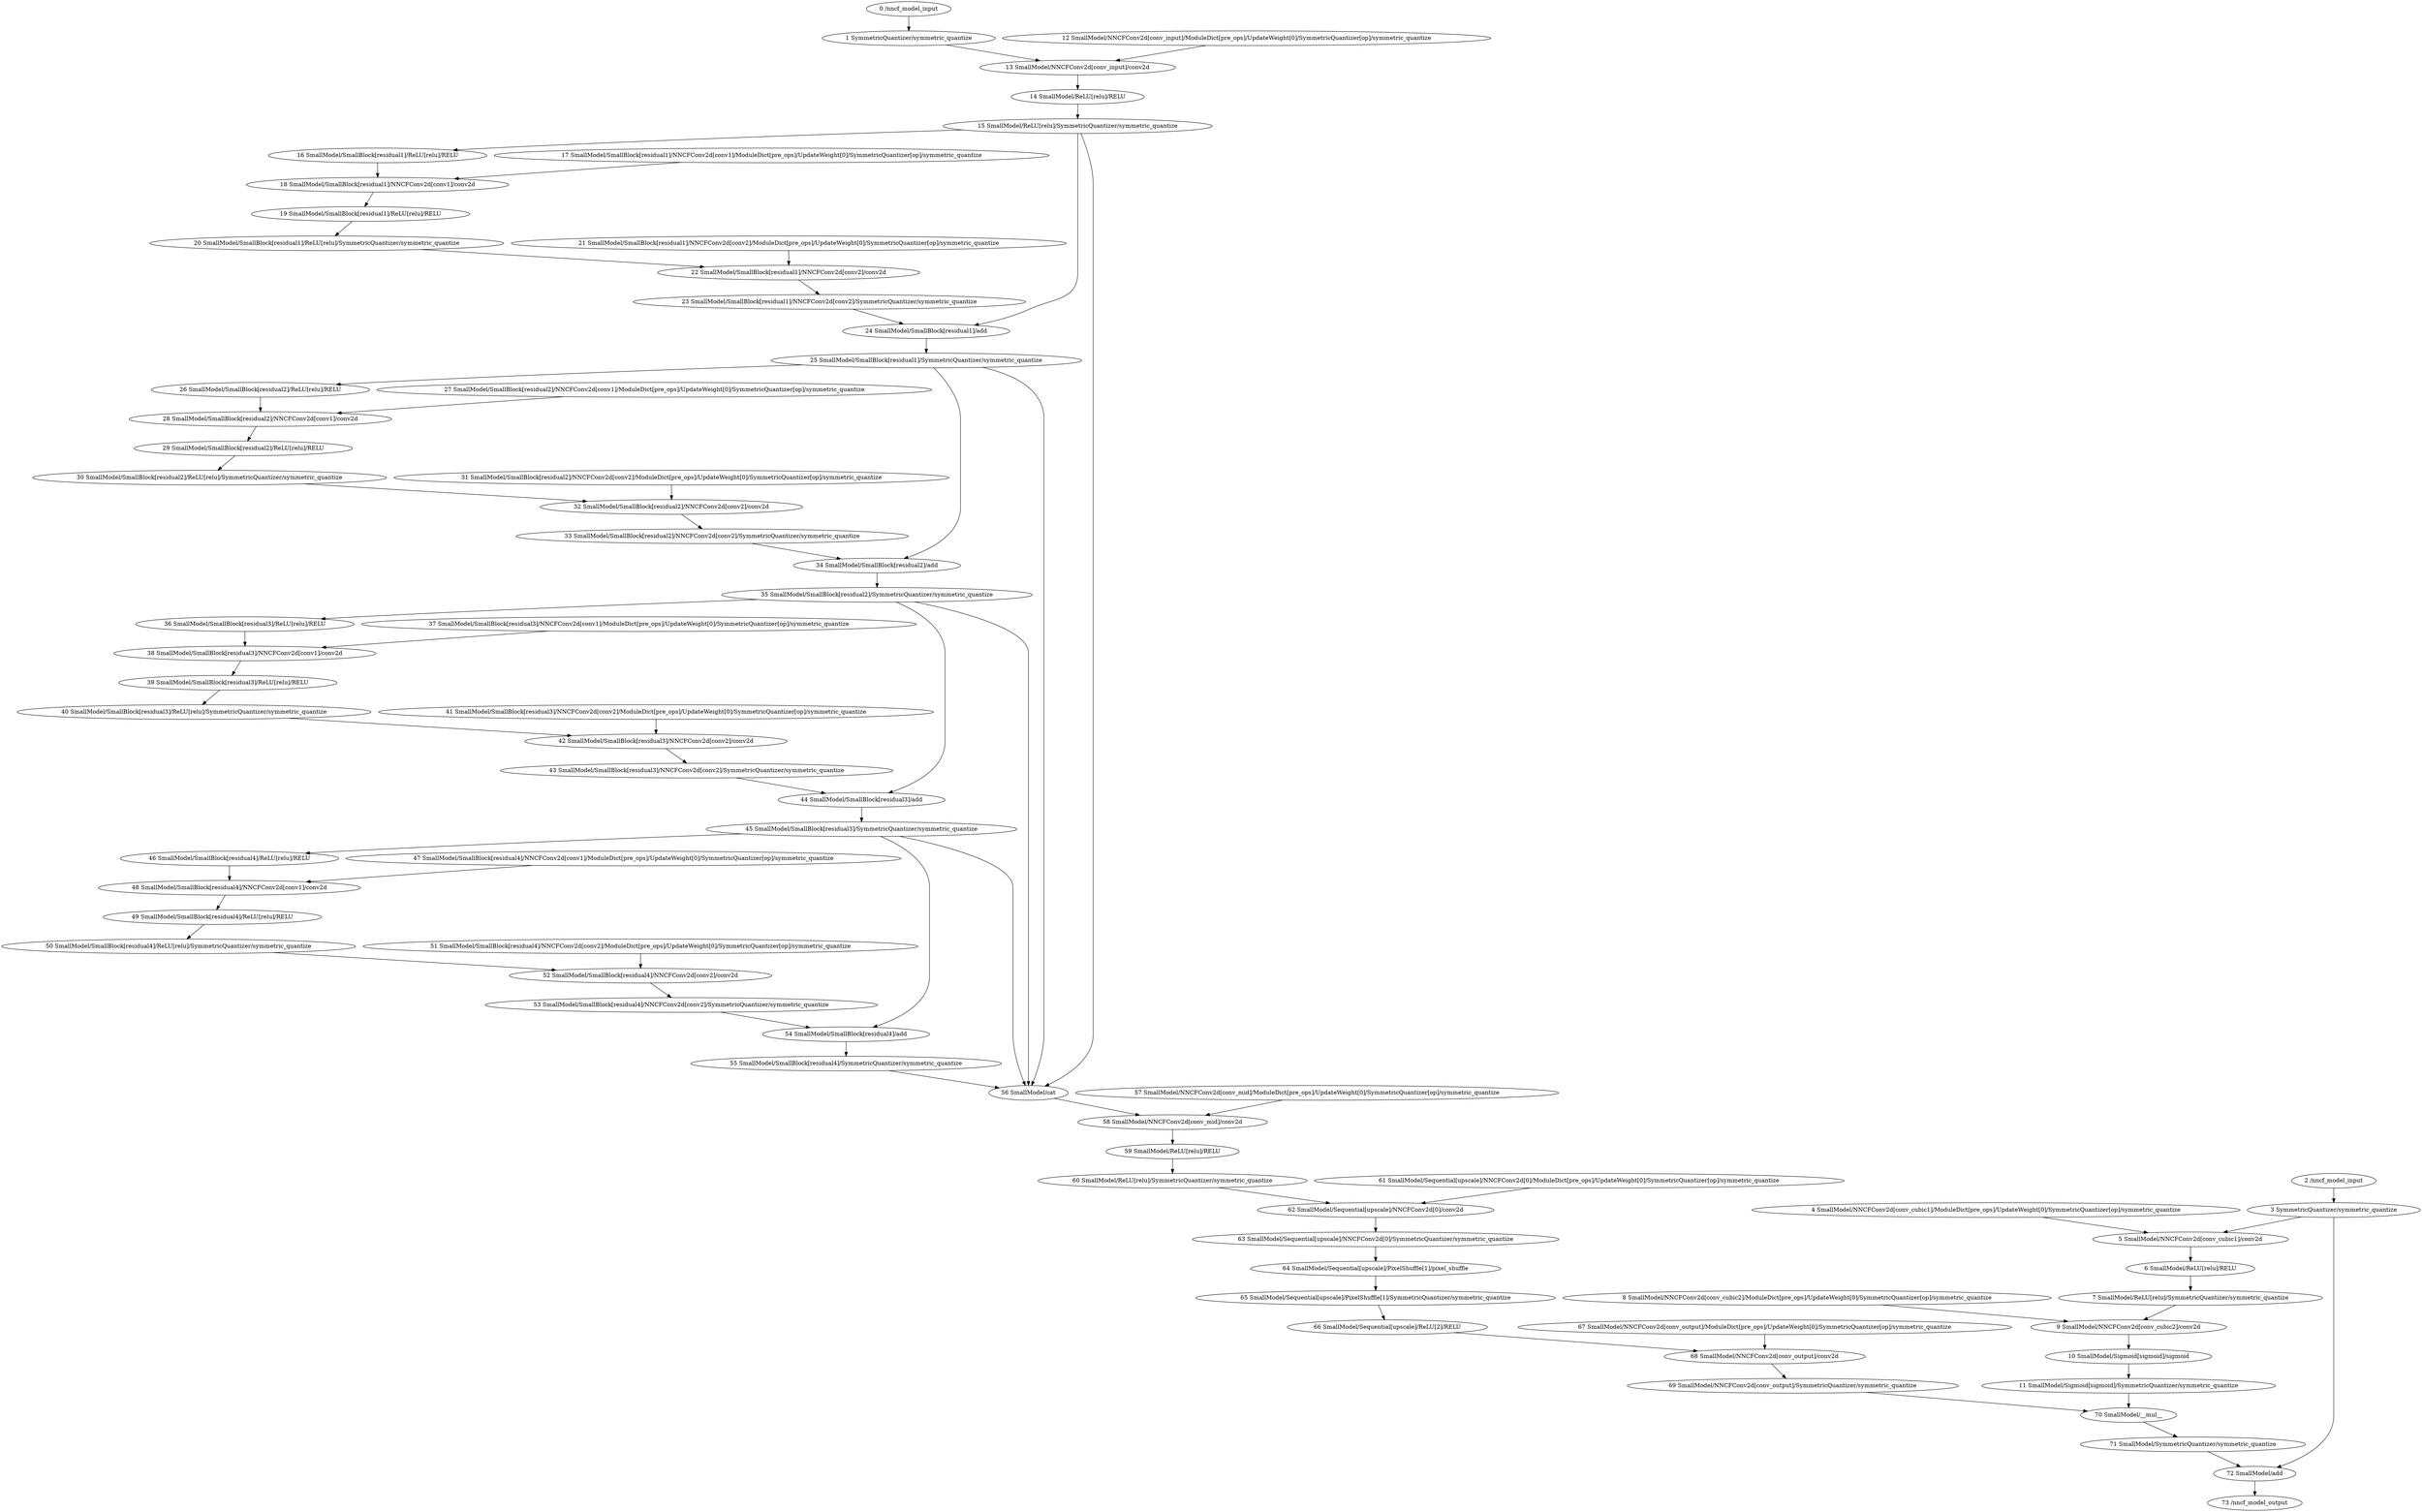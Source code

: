 strict digraph  {
"0 /nncf_model_input" [id=0, scope="", type=nncf_model_input];
"1 SymmetricQuantizer/symmetric_quantize" [id=1, scope=SymmetricQuantizer, type=symmetric_quantize];
"2 /nncf_model_input" [id=2, scope="", type=nncf_model_input];
"3 SymmetricQuantizer/symmetric_quantize" [id=3, scope=SymmetricQuantizer, type=symmetric_quantize];
"4 SmallModel/NNCFConv2d[conv_cubic1]/ModuleDict[pre_ops]/UpdateWeight[0]/SymmetricQuantizer[op]/symmetric_quantize" [id=4, scope="SmallModel/NNCFConv2d[conv_cubic1]/ModuleDict[pre_ops]/UpdateWeight[0]/SymmetricQuantizer[op]", type=symmetric_quantize];
"5 SmallModel/NNCFConv2d[conv_cubic1]/conv2d" [id=5, scope="SmallModel/NNCFConv2d[conv_cubic1]", type=conv2d];
"6 SmallModel/ReLU[relu]/RELU" [id=6, scope="SmallModel/ReLU[relu]", type=RELU];
"7 SmallModel/ReLU[relu]/SymmetricQuantizer/symmetric_quantize" [id=7, scope="SmallModel/ReLU[relu]/SymmetricQuantizer", type=symmetric_quantize];
"8 SmallModel/NNCFConv2d[conv_cubic2]/ModuleDict[pre_ops]/UpdateWeight[0]/SymmetricQuantizer[op]/symmetric_quantize" [id=8, scope="SmallModel/NNCFConv2d[conv_cubic2]/ModuleDict[pre_ops]/UpdateWeight[0]/SymmetricQuantizer[op]", type=symmetric_quantize];
"9 SmallModel/NNCFConv2d[conv_cubic2]/conv2d" [id=9, scope="SmallModel/NNCFConv2d[conv_cubic2]", type=conv2d];
"10 SmallModel/Sigmoid[sigmoid]/sigmoid" [id=10, scope="SmallModel/Sigmoid[sigmoid]", type=sigmoid];
"11 SmallModel/Sigmoid[sigmoid]/SymmetricQuantizer/symmetric_quantize" [id=11, scope="SmallModel/Sigmoid[sigmoid]/SymmetricQuantizer", type=symmetric_quantize];
"12 SmallModel/NNCFConv2d[conv_input]/ModuleDict[pre_ops]/UpdateWeight[0]/SymmetricQuantizer[op]/symmetric_quantize" [id=12, scope="SmallModel/NNCFConv2d[conv_input]/ModuleDict[pre_ops]/UpdateWeight[0]/SymmetricQuantizer[op]", type=symmetric_quantize];
"13 SmallModel/NNCFConv2d[conv_input]/conv2d" [id=13, scope="SmallModel/NNCFConv2d[conv_input]", type=conv2d];
"14 SmallModel/ReLU[relu]/RELU" [id=14, scope="SmallModel/ReLU[relu]", type=RELU];
"15 SmallModel/ReLU[relu]/SymmetricQuantizer/symmetric_quantize" [id=15, scope="SmallModel/ReLU[relu]/SymmetricQuantizer", type=symmetric_quantize];
"16 SmallModel/SmallBlock[residual1]/ReLU[relu]/RELU" [id=16, scope="SmallModel/SmallBlock[residual1]/ReLU[relu]", type=RELU];
"17 SmallModel/SmallBlock[residual1]/NNCFConv2d[conv1]/ModuleDict[pre_ops]/UpdateWeight[0]/SymmetricQuantizer[op]/symmetric_quantize" [id=17, scope="SmallModel/SmallBlock[residual1]/NNCFConv2d[conv1]/ModuleDict[pre_ops]/UpdateWeight[0]/SymmetricQuantizer[op]", type=symmetric_quantize];
"18 SmallModel/SmallBlock[residual1]/NNCFConv2d[conv1]/conv2d" [id=18, scope="SmallModel/SmallBlock[residual1]/NNCFConv2d[conv1]", type=conv2d];
"19 SmallModel/SmallBlock[residual1]/ReLU[relu]/RELU" [id=19, scope="SmallModel/SmallBlock[residual1]/ReLU[relu]", type=RELU];
"20 SmallModel/SmallBlock[residual1]/ReLU[relu]/SymmetricQuantizer/symmetric_quantize" [id=20, scope="SmallModel/SmallBlock[residual1]/ReLU[relu]/SymmetricQuantizer", type=symmetric_quantize];
"21 SmallModel/SmallBlock[residual1]/NNCFConv2d[conv2]/ModuleDict[pre_ops]/UpdateWeight[0]/SymmetricQuantizer[op]/symmetric_quantize" [id=21, scope="SmallModel/SmallBlock[residual1]/NNCFConv2d[conv2]/ModuleDict[pre_ops]/UpdateWeight[0]/SymmetricQuantizer[op]", type=symmetric_quantize];
"22 SmallModel/SmallBlock[residual1]/NNCFConv2d[conv2]/conv2d" [id=22, scope="SmallModel/SmallBlock[residual1]/NNCFConv2d[conv2]", type=conv2d];
"23 SmallModel/SmallBlock[residual1]/NNCFConv2d[conv2]/SymmetricQuantizer/symmetric_quantize" [id=23, scope="SmallModel/SmallBlock[residual1]/NNCFConv2d[conv2]/SymmetricQuantizer", type=symmetric_quantize];
"24 SmallModel/SmallBlock[residual1]/add" [id=24, scope="SmallModel/SmallBlock[residual1]", type=add];
"25 SmallModel/SmallBlock[residual1]/SymmetricQuantizer/symmetric_quantize" [id=25, scope="SmallModel/SmallBlock[residual1]/SymmetricQuantizer", type=symmetric_quantize];
"26 SmallModel/SmallBlock[residual2]/ReLU[relu]/RELU" [id=26, scope="SmallModel/SmallBlock[residual2]/ReLU[relu]", type=RELU];
"27 SmallModel/SmallBlock[residual2]/NNCFConv2d[conv1]/ModuleDict[pre_ops]/UpdateWeight[0]/SymmetricQuantizer[op]/symmetric_quantize" [id=27, scope="SmallModel/SmallBlock[residual2]/NNCFConv2d[conv1]/ModuleDict[pre_ops]/UpdateWeight[0]/SymmetricQuantizer[op]", type=symmetric_quantize];
"28 SmallModel/SmallBlock[residual2]/NNCFConv2d[conv1]/conv2d" [id=28, scope="SmallModel/SmallBlock[residual2]/NNCFConv2d[conv1]", type=conv2d];
"29 SmallModel/SmallBlock[residual2]/ReLU[relu]/RELU" [id=29, scope="SmallModel/SmallBlock[residual2]/ReLU[relu]", type=RELU];
"30 SmallModel/SmallBlock[residual2]/ReLU[relu]/SymmetricQuantizer/symmetric_quantize" [id=30, scope="SmallModel/SmallBlock[residual2]/ReLU[relu]/SymmetricQuantizer", type=symmetric_quantize];
"31 SmallModel/SmallBlock[residual2]/NNCFConv2d[conv2]/ModuleDict[pre_ops]/UpdateWeight[0]/SymmetricQuantizer[op]/symmetric_quantize" [id=31, scope="SmallModel/SmallBlock[residual2]/NNCFConv2d[conv2]/ModuleDict[pre_ops]/UpdateWeight[0]/SymmetricQuantizer[op]", type=symmetric_quantize];
"32 SmallModel/SmallBlock[residual2]/NNCFConv2d[conv2]/conv2d" [id=32, scope="SmallModel/SmallBlock[residual2]/NNCFConv2d[conv2]", type=conv2d];
"33 SmallModel/SmallBlock[residual2]/NNCFConv2d[conv2]/SymmetricQuantizer/symmetric_quantize" [id=33, scope="SmallModel/SmallBlock[residual2]/NNCFConv2d[conv2]/SymmetricQuantizer", type=symmetric_quantize];
"34 SmallModel/SmallBlock[residual2]/add" [id=34, scope="SmallModel/SmallBlock[residual2]", type=add];
"35 SmallModel/SmallBlock[residual2]/SymmetricQuantizer/symmetric_quantize" [id=35, scope="SmallModel/SmallBlock[residual2]/SymmetricQuantizer", type=symmetric_quantize];
"36 SmallModel/SmallBlock[residual3]/ReLU[relu]/RELU" [id=36, scope="SmallModel/SmallBlock[residual3]/ReLU[relu]", type=RELU];
"37 SmallModel/SmallBlock[residual3]/NNCFConv2d[conv1]/ModuleDict[pre_ops]/UpdateWeight[0]/SymmetricQuantizer[op]/symmetric_quantize" [id=37, scope="SmallModel/SmallBlock[residual3]/NNCFConv2d[conv1]/ModuleDict[pre_ops]/UpdateWeight[0]/SymmetricQuantizer[op]", type=symmetric_quantize];
"38 SmallModel/SmallBlock[residual3]/NNCFConv2d[conv1]/conv2d" [id=38, scope="SmallModel/SmallBlock[residual3]/NNCFConv2d[conv1]", type=conv2d];
"39 SmallModel/SmallBlock[residual3]/ReLU[relu]/RELU" [id=39, scope="SmallModel/SmallBlock[residual3]/ReLU[relu]", type=RELU];
"40 SmallModel/SmallBlock[residual3]/ReLU[relu]/SymmetricQuantizer/symmetric_quantize" [id=40, scope="SmallModel/SmallBlock[residual3]/ReLU[relu]/SymmetricQuantizer", type=symmetric_quantize];
"41 SmallModel/SmallBlock[residual3]/NNCFConv2d[conv2]/ModuleDict[pre_ops]/UpdateWeight[0]/SymmetricQuantizer[op]/symmetric_quantize" [id=41, scope="SmallModel/SmallBlock[residual3]/NNCFConv2d[conv2]/ModuleDict[pre_ops]/UpdateWeight[0]/SymmetricQuantizer[op]", type=symmetric_quantize];
"42 SmallModel/SmallBlock[residual3]/NNCFConv2d[conv2]/conv2d" [id=42, scope="SmallModel/SmallBlock[residual3]/NNCFConv2d[conv2]", type=conv2d];
"43 SmallModel/SmallBlock[residual3]/NNCFConv2d[conv2]/SymmetricQuantizer/symmetric_quantize" [id=43, scope="SmallModel/SmallBlock[residual3]/NNCFConv2d[conv2]/SymmetricQuantizer", type=symmetric_quantize];
"44 SmallModel/SmallBlock[residual3]/add" [id=44, scope="SmallModel/SmallBlock[residual3]", type=add];
"45 SmallModel/SmallBlock[residual3]/SymmetricQuantizer/symmetric_quantize" [id=45, scope="SmallModel/SmallBlock[residual3]/SymmetricQuantizer", type=symmetric_quantize];
"46 SmallModel/SmallBlock[residual4]/ReLU[relu]/RELU" [id=46, scope="SmallModel/SmallBlock[residual4]/ReLU[relu]", type=RELU];
"47 SmallModel/SmallBlock[residual4]/NNCFConv2d[conv1]/ModuleDict[pre_ops]/UpdateWeight[0]/SymmetricQuantizer[op]/symmetric_quantize" [id=47, scope="SmallModel/SmallBlock[residual4]/NNCFConv2d[conv1]/ModuleDict[pre_ops]/UpdateWeight[0]/SymmetricQuantizer[op]", type=symmetric_quantize];
"48 SmallModel/SmallBlock[residual4]/NNCFConv2d[conv1]/conv2d" [id=48, scope="SmallModel/SmallBlock[residual4]/NNCFConv2d[conv1]", type=conv2d];
"49 SmallModel/SmallBlock[residual4]/ReLU[relu]/RELU" [id=49, scope="SmallModel/SmallBlock[residual4]/ReLU[relu]", type=RELU];
"50 SmallModel/SmallBlock[residual4]/ReLU[relu]/SymmetricQuantizer/symmetric_quantize" [id=50, scope="SmallModel/SmallBlock[residual4]/ReLU[relu]/SymmetricQuantizer", type=symmetric_quantize];
"51 SmallModel/SmallBlock[residual4]/NNCFConv2d[conv2]/ModuleDict[pre_ops]/UpdateWeight[0]/SymmetricQuantizer[op]/symmetric_quantize" [id=51, scope="SmallModel/SmallBlock[residual4]/NNCFConv2d[conv2]/ModuleDict[pre_ops]/UpdateWeight[0]/SymmetricQuantizer[op]", type=symmetric_quantize];
"52 SmallModel/SmallBlock[residual4]/NNCFConv2d[conv2]/conv2d" [id=52, scope="SmallModel/SmallBlock[residual4]/NNCFConv2d[conv2]", type=conv2d];
"53 SmallModel/SmallBlock[residual4]/NNCFConv2d[conv2]/SymmetricQuantizer/symmetric_quantize" [id=53, scope="SmallModel/SmallBlock[residual4]/NNCFConv2d[conv2]/SymmetricQuantizer", type=symmetric_quantize];
"54 SmallModel/SmallBlock[residual4]/add" [id=54, scope="SmallModel/SmallBlock[residual4]", type=add];
"55 SmallModel/SmallBlock[residual4]/SymmetricQuantizer/symmetric_quantize" [id=55, scope="SmallModel/SmallBlock[residual4]/SymmetricQuantizer", type=symmetric_quantize];
"56 SmallModel/cat" [id=56, scope=SmallModel, type=cat];
"57 SmallModel/NNCFConv2d[conv_mid]/ModuleDict[pre_ops]/UpdateWeight[0]/SymmetricQuantizer[op]/symmetric_quantize" [id=57, scope="SmallModel/NNCFConv2d[conv_mid]/ModuleDict[pre_ops]/UpdateWeight[0]/SymmetricQuantizer[op]", type=symmetric_quantize];
"58 SmallModel/NNCFConv2d[conv_mid]/conv2d" [id=58, scope="SmallModel/NNCFConv2d[conv_mid]", type=conv2d];
"59 SmallModel/ReLU[relu]/RELU" [id=59, scope="SmallModel/ReLU[relu]", type=RELU];
"60 SmallModel/ReLU[relu]/SymmetricQuantizer/symmetric_quantize" [id=60, scope="SmallModel/ReLU[relu]/SymmetricQuantizer", type=symmetric_quantize];
"61 SmallModel/Sequential[upscale]/NNCFConv2d[0]/ModuleDict[pre_ops]/UpdateWeight[0]/SymmetricQuantizer[op]/symmetric_quantize" [id=61, scope="SmallModel/Sequential[upscale]/NNCFConv2d[0]/ModuleDict[pre_ops]/UpdateWeight[0]/SymmetricQuantizer[op]", type=symmetric_quantize];
"62 SmallModel/Sequential[upscale]/NNCFConv2d[0]/conv2d" [id=62, scope="SmallModel/Sequential[upscale]/NNCFConv2d[0]", type=conv2d];
"63 SmallModel/Sequential[upscale]/NNCFConv2d[0]/SymmetricQuantizer/symmetric_quantize" [id=63, scope="SmallModel/Sequential[upscale]/NNCFConv2d[0]/SymmetricQuantizer", type=symmetric_quantize];
"64 SmallModel/Sequential[upscale]/PixelShuffle[1]/pixel_shuffle" [id=64, scope="SmallModel/Sequential[upscale]/PixelShuffle[1]", type=pixel_shuffle];
"65 SmallModel/Sequential[upscale]/PixelShuffle[1]/SymmetricQuantizer/symmetric_quantize" [id=65, scope="SmallModel/Sequential[upscale]/PixelShuffle[1]/SymmetricQuantizer", type=symmetric_quantize];
"66 SmallModel/Sequential[upscale]/ReLU[2]/RELU" [id=66, scope="SmallModel/Sequential[upscale]/ReLU[2]", type=RELU];
"67 SmallModel/NNCFConv2d[conv_output]/ModuleDict[pre_ops]/UpdateWeight[0]/SymmetricQuantizer[op]/symmetric_quantize" [id=67, scope="SmallModel/NNCFConv2d[conv_output]/ModuleDict[pre_ops]/UpdateWeight[0]/SymmetricQuantizer[op]", type=symmetric_quantize];
"68 SmallModel/NNCFConv2d[conv_output]/conv2d" [id=68, scope="SmallModel/NNCFConv2d[conv_output]", type=conv2d];
"69 SmallModel/NNCFConv2d[conv_output]/SymmetricQuantizer/symmetric_quantize" [id=69, scope="SmallModel/NNCFConv2d[conv_output]/SymmetricQuantizer", type=symmetric_quantize];
"70 SmallModel/__mul__" [id=70, scope=SmallModel, type=__mul__];
"71 SmallModel/SymmetricQuantizer/symmetric_quantize" [id=71, scope="SmallModel/SymmetricQuantizer", type=symmetric_quantize];
"72 SmallModel/add" [id=72, scope=SmallModel, type=add];
"73 /nncf_model_output" [id=73, scope="", type=nncf_model_output];
"0 /nncf_model_input" -> "1 SymmetricQuantizer/symmetric_quantize";
"2 /nncf_model_input" -> "3 SymmetricQuantizer/symmetric_quantize";
"3 SymmetricQuantizer/symmetric_quantize" -> "5 SmallModel/NNCFConv2d[conv_cubic1]/conv2d";
"4 SmallModel/NNCFConv2d[conv_cubic1]/ModuleDict[pre_ops]/UpdateWeight[0]/SymmetricQuantizer[op]/symmetric_quantize" -> "5 SmallModel/NNCFConv2d[conv_cubic1]/conv2d";
"5 SmallModel/NNCFConv2d[conv_cubic1]/conv2d" -> "6 SmallModel/ReLU[relu]/RELU";
"6 SmallModel/ReLU[relu]/RELU" -> "7 SmallModel/ReLU[relu]/SymmetricQuantizer/symmetric_quantize";
"7 SmallModel/ReLU[relu]/SymmetricQuantizer/symmetric_quantize" -> "9 SmallModel/NNCFConv2d[conv_cubic2]/conv2d";
"8 SmallModel/NNCFConv2d[conv_cubic2]/ModuleDict[pre_ops]/UpdateWeight[0]/SymmetricQuantizer[op]/symmetric_quantize" -> "9 SmallModel/NNCFConv2d[conv_cubic2]/conv2d";
"1 SymmetricQuantizer/symmetric_quantize" -> "13 SmallModel/NNCFConv2d[conv_input]/conv2d";
"3 SymmetricQuantizer/symmetric_quantize" -> "72 SmallModel/add";
"9 SmallModel/NNCFConv2d[conv_cubic2]/conv2d" -> "10 SmallModel/Sigmoid[sigmoid]/sigmoid";
"10 SmallModel/Sigmoid[sigmoid]/sigmoid" -> "11 SmallModel/Sigmoid[sigmoid]/SymmetricQuantizer/symmetric_quantize";
"11 SmallModel/Sigmoid[sigmoid]/SymmetricQuantizer/symmetric_quantize" -> "70 SmallModel/__mul__";
"12 SmallModel/NNCFConv2d[conv_input]/ModuleDict[pre_ops]/UpdateWeight[0]/SymmetricQuantizer[op]/symmetric_quantize" -> "13 SmallModel/NNCFConv2d[conv_input]/conv2d";
"13 SmallModel/NNCFConv2d[conv_input]/conv2d" -> "14 SmallModel/ReLU[relu]/RELU";
"14 SmallModel/ReLU[relu]/RELU" -> "15 SmallModel/ReLU[relu]/SymmetricQuantizer/symmetric_quantize";
"15 SmallModel/ReLU[relu]/SymmetricQuantizer/symmetric_quantize" -> "16 SmallModel/SmallBlock[residual1]/ReLU[relu]/RELU";
"15 SmallModel/ReLU[relu]/SymmetricQuantizer/symmetric_quantize" -> "24 SmallModel/SmallBlock[residual1]/add";
"15 SmallModel/ReLU[relu]/SymmetricQuantizer/symmetric_quantize" -> "56 SmallModel/cat";
"16 SmallModel/SmallBlock[residual1]/ReLU[relu]/RELU" -> "18 SmallModel/SmallBlock[residual1]/NNCFConv2d[conv1]/conv2d";
"17 SmallModel/SmallBlock[residual1]/NNCFConv2d[conv1]/ModuleDict[pre_ops]/UpdateWeight[0]/SymmetricQuantizer[op]/symmetric_quantize" -> "18 SmallModel/SmallBlock[residual1]/NNCFConv2d[conv1]/conv2d";
"18 SmallModel/SmallBlock[residual1]/NNCFConv2d[conv1]/conv2d" -> "19 SmallModel/SmallBlock[residual1]/ReLU[relu]/RELU";
"19 SmallModel/SmallBlock[residual1]/ReLU[relu]/RELU" -> "20 SmallModel/SmallBlock[residual1]/ReLU[relu]/SymmetricQuantizer/symmetric_quantize";
"20 SmallModel/SmallBlock[residual1]/ReLU[relu]/SymmetricQuantizer/symmetric_quantize" -> "22 SmallModel/SmallBlock[residual1]/NNCFConv2d[conv2]/conv2d";
"21 SmallModel/SmallBlock[residual1]/NNCFConv2d[conv2]/ModuleDict[pre_ops]/UpdateWeight[0]/SymmetricQuantizer[op]/symmetric_quantize" -> "22 SmallModel/SmallBlock[residual1]/NNCFConv2d[conv2]/conv2d";
"22 SmallModel/SmallBlock[residual1]/NNCFConv2d[conv2]/conv2d" -> "23 SmallModel/SmallBlock[residual1]/NNCFConv2d[conv2]/SymmetricQuantizer/symmetric_quantize";
"23 SmallModel/SmallBlock[residual1]/NNCFConv2d[conv2]/SymmetricQuantizer/symmetric_quantize" -> "24 SmallModel/SmallBlock[residual1]/add";
"24 SmallModel/SmallBlock[residual1]/add" -> "25 SmallModel/SmallBlock[residual1]/SymmetricQuantizer/symmetric_quantize";
"25 SmallModel/SmallBlock[residual1]/SymmetricQuantizer/symmetric_quantize" -> "26 SmallModel/SmallBlock[residual2]/ReLU[relu]/RELU";
"25 SmallModel/SmallBlock[residual1]/SymmetricQuantizer/symmetric_quantize" -> "34 SmallModel/SmallBlock[residual2]/add";
"25 SmallModel/SmallBlock[residual1]/SymmetricQuantizer/symmetric_quantize" -> "56 SmallModel/cat";
"26 SmallModel/SmallBlock[residual2]/ReLU[relu]/RELU" -> "28 SmallModel/SmallBlock[residual2]/NNCFConv2d[conv1]/conv2d";
"27 SmallModel/SmallBlock[residual2]/NNCFConv2d[conv1]/ModuleDict[pre_ops]/UpdateWeight[0]/SymmetricQuantizer[op]/symmetric_quantize" -> "28 SmallModel/SmallBlock[residual2]/NNCFConv2d[conv1]/conv2d";
"28 SmallModel/SmallBlock[residual2]/NNCFConv2d[conv1]/conv2d" -> "29 SmallModel/SmallBlock[residual2]/ReLU[relu]/RELU";
"29 SmallModel/SmallBlock[residual2]/ReLU[relu]/RELU" -> "30 SmallModel/SmallBlock[residual2]/ReLU[relu]/SymmetricQuantizer/symmetric_quantize";
"30 SmallModel/SmallBlock[residual2]/ReLU[relu]/SymmetricQuantizer/symmetric_quantize" -> "32 SmallModel/SmallBlock[residual2]/NNCFConv2d[conv2]/conv2d";
"31 SmallModel/SmallBlock[residual2]/NNCFConv2d[conv2]/ModuleDict[pre_ops]/UpdateWeight[0]/SymmetricQuantizer[op]/symmetric_quantize" -> "32 SmallModel/SmallBlock[residual2]/NNCFConv2d[conv2]/conv2d";
"32 SmallModel/SmallBlock[residual2]/NNCFConv2d[conv2]/conv2d" -> "33 SmallModel/SmallBlock[residual2]/NNCFConv2d[conv2]/SymmetricQuantizer/symmetric_quantize";
"33 SmallModel/SmallBlock[residual2]/NNCFConv2d[conv2]/SymmetricQuantizer/symmetric_quantize" -> "34 SmallModel/SmallBlock[residual2]/add";
"34 SmallModel/SmallBlock[residual2]/add" -> "35 SmallModel/SmallBlock[residual2]/SymmetricQuantizer/symmetric_quantize";
"35 SmallModel/SmallBlock[residual2]/SymmetricQuantizer/symmetric_quantize" -> "36 SmallModel/SmallBlock[residual3]/ReLU[relu]/RELU";
"35 SmallModel/SmallBlock[residual2]/SymmetricQuantizer/symmetric_quantize" -> "44 SmallModel/SmallBlock[residual3]/add";
"35 SmallModel/SmallBlock[residual2]/SymmetricQuantizer/symmetric_quantize" -> "56 SmallModel/cat";
"36 SmallModel/SmallBlock[residual3]/ReLU[relu]/RELU" -> "38 SmallModel/SmallBlock[residual3]/NNCFConv2d[conv1]/conv2d";
"37 SmallModel/SmallBlock[residual3]/NNCFConv2d[conv1]/ModuleDict[pre_ops]/UpdateWeight[0]/SymmetricQuantizer[op]/symmetric_quantize" -> "38 SmallModel/SmallBlock[residual3]/NNCFConv2d[conv1]/conv2d";
"38 SmallModel/SmallBlock[residual3]/NNCFConv2d[conv1]/conv2d" -> "39 SmallModel/SmallBlock[residual3]/ReLU[relu]/RELU";
"39 SmallModel/SmallBlock[residual3]/ReLU[relu]/RELU" -> "40 SmallModel/SmallBlock[residual3]/ReLU[relu]/SymmetricQuantizer/symmetric_quantize";
"40 SmallModel/SmallBlock[residual3]/ReLU[relu]/SymmetricQuantizer/symmetric_quantize" -> "42 SmallModel/SmallBlock[residual3]/NNCFConv2d[conv2]/conv2d";
"41 SmallModel/SmallBlock[residual3]/NNCFConv2d[conv2]/ModuleDict[pre_ops]/UpdateWeight[0]/SymmetricQuantizer[op]/symmetric_quantize" -> "42 SmallModel/SmallBlock[residual3]/NNCFConv2d[conv2]/conv2d";
"42 SmallModel/SmallBlock[residual3]/NNCFConv2d[conv2]/conv2d" -> "43 SmallModel/SmallBlock[residual3]/NNCFConv2d[conv2]/SymmetricQuantizer/symmetric_quantize";
"43 SmallModel/SmallBlock[residual3]/NNCFConv2d[conv2]/SymmetricQuantizer/symmetric_quantize" -> "44 SmallModel/SmallBlock[residual3]/add";
"44 SmallModel/SmallBlock[residual3]/add" -> "45 SmallModel/SmallBlock[residual3]/SymmetricQuantizer/symmetric_quantize";
"45 SmallModel/SmallBlock[residual3]/SymmetricQuantizer/symmetric_quantize" -> "46 SmallModel/SmallBlock[residual4]/ReLU[relu]/RELU";
"45 SmallModel/SmallBlock[residual3]/SymmetricQuantizer/symmetric_quantize" -> "54 SmallModel/SmallBlock[residual4]/add";
"45 SmallModel/SmallBlock[residual3]/SymmetricQuantizer/symmetric_quantize" -> "56 SmallModel/cat";
"46 SmallModel/SmallBlock[residual4]/ReLU[relu]/RELU" -> "48 SmallModel/SmallBlock[residual4]/NNCFConv2d[conv1]/conv2d";
"47 SmallModel/SmallBlock[residual4]/NNCFConv2d[conv1]/ModuleDict[pre_ops]/UpdateWeight[0]/SymmetricQuantizer[op]/symmetric_quantize" -> "48 SmallModel/SmallBlock[residual4]/NNCFConv2d[conv1]/conv2d";
"48 SmallModel/SmallBlock[residual4]/NNCFConv2d[conv1]/conv2d" -> "49 SmallModel/SmallBlock[residual4]/ReLU[relu]/RELU";
"49 SmallModel/SmallBlock[residual4]/ReLU[relu]/RELU" -> "50 SmallModel/SmallBlock[residual4]/ReLU[relu]/SymmetricQuantizer/symmetric_quantize";
"50 SmallModel/SmallBlock[residual4]/ReLU[relu]/SymmetricQuantizer/symmetric_quantize" -> "52 SmallModel/SmallBlock[residual4]/NNCFConv2d[conv2]/conv2d";
"51 SmallModel/SmallBlock[residual4]/NNCFConv2d[conv2]/ModuleDict[pre_ops]/UpdateWeight[0]/SymmetricQuantizer[op]/symmetric_quantize" -> "52 SmallModel/SmallBlock[residual4]/NNCFConv2d[conv2]/conv2d";
"52 SmallModel/SmallBlock[residual4]/NNCFConv2d[conv2]/conv2d" -> "53 SmallModel/SmallBlock[residual4]/NNCFConv2d[conv2]/SymmetricQuantizer/symmetric_quantize";
"53 SmallModel/SmallBlock[residual4]/NNCFConv2d[conv2]/SymmetricQuantizer/symmetric_quantize" -> "54 SmallModel/SmallBlock[residual4]/add";
"54 SmallModel/SmallBlock[residual4]/add" -> "55 SmallModel/SmallBlock[residual4]/SymmetricQuantizer/symmetric_quantize";
"55 SmallModel/SmallBlock[residual4]/SymmetricQuantizer/symmetric_quantize" -> "56 SmallModel/cat";
"56 SmallModel/cat" -> "58 SmallModel/NNCFConv2d[conv_mid]/conv2d";
"57 SmallModel/NNCFConv2d[conv_mid]/ModuleDict[pre_ops]/UpdateWeight[0]/SymmetricQuantizer[op]/symmetric_quantize" -> "58 SmallModel/NNCFConv2d[conv_mid]/conv2d";
"58 SmallModel/NNCFConv2d[conv_mid]/conv2d" -> "59 SmallModel/ReLU[relu]/RELU";
"59 SmallModel/ReLU[relu]/RELU" -> "60 SmallModel/ReLU[relu]/SymmetricQuantizer/symmetric_quantize";
"60 SmallModel/ReLU[relu]/SymmetricQuantizer/symmetric_quantize" -> "62 SmallModel/Sequential[upscale]/NNCFConv2d[0]/conv2d";
"61 SmallModel/Sequential[upscale]/NNCFConv2d[0]/ModuleDict[pre_ops]/UpdateWeight[0]/SymmetricQuantizer[op]/symmetric_quantize" -> "62 SmallModel/Sequential[upscale]/NNCFConv2d[0]/conv2d";
"62 SmallModel/Sequential[upscale]/NNCFConv2d[0]/conv2d" -> "63 SmallModel/Sequential[upscale]/NNCFConv2d[0]/SymmetricQuantizer/symmetric_quantize";
"63 SmallModel/Sequential[upscale]/NNCFConv2d[0]/SymmetricQuantizer/symmetric_quantize" -> "64 SmallModel/Sequential[upscale]/PixelShuffle[1]/pixel_shuffle";
"64 SmallModel/Sequential[upscale]/PixelShuffle[1]/pixel_shuffle" -> "65 SmallModel/Sequential[upscale]/PixelShuffle[1]/SymmetricQuantizer/symmetric_quantize";
"65 SmallModel/Sequential[upscale]/PixelShuffle[1]/SymmetricQuantizer/symmetric_quantize" -> "66 SmallModel/Sequential[upscale]/ReLU[2]/RELU";
"66 SmallModel/Sequential[upscale]/ReLU[2]/RELU" -> "68 SmallModel/NNCFConv2d[conv_output]/conv2d";
"67 SmallModel/NNCFConv2d[conv_output]/ModuleDict[pre_ops]/UpdateWeight[0]/SymmetricQuantizer[op]/symmetric_quantize" -> "68 SmallModel/NNCFConv2d[conv_output]/conv2d";
"68 SmallModel/NNCFConv2d[conv_output]/conv2d" -> "69 SmallModel/NNCFConv2d[conv_output]/SymmetricQuantizer/symmetric_quantize";
"69 SmallModel/NNCFConv2d[conv_output]/SymmetricQuantizer/symmetric_quantize" -> "70 SmallModel/__mul__";
"70 SmallModel/__mul__" -> "71 SmallModel/SymmetricQuantizer/symmetric_quantize";
"71 SmallModel/SymmetricQuantizer/symmetric_quantize" -> "72 SmallModel/add";
"72 SmallModel/add" -> "73 /nncf_model_output";
}
